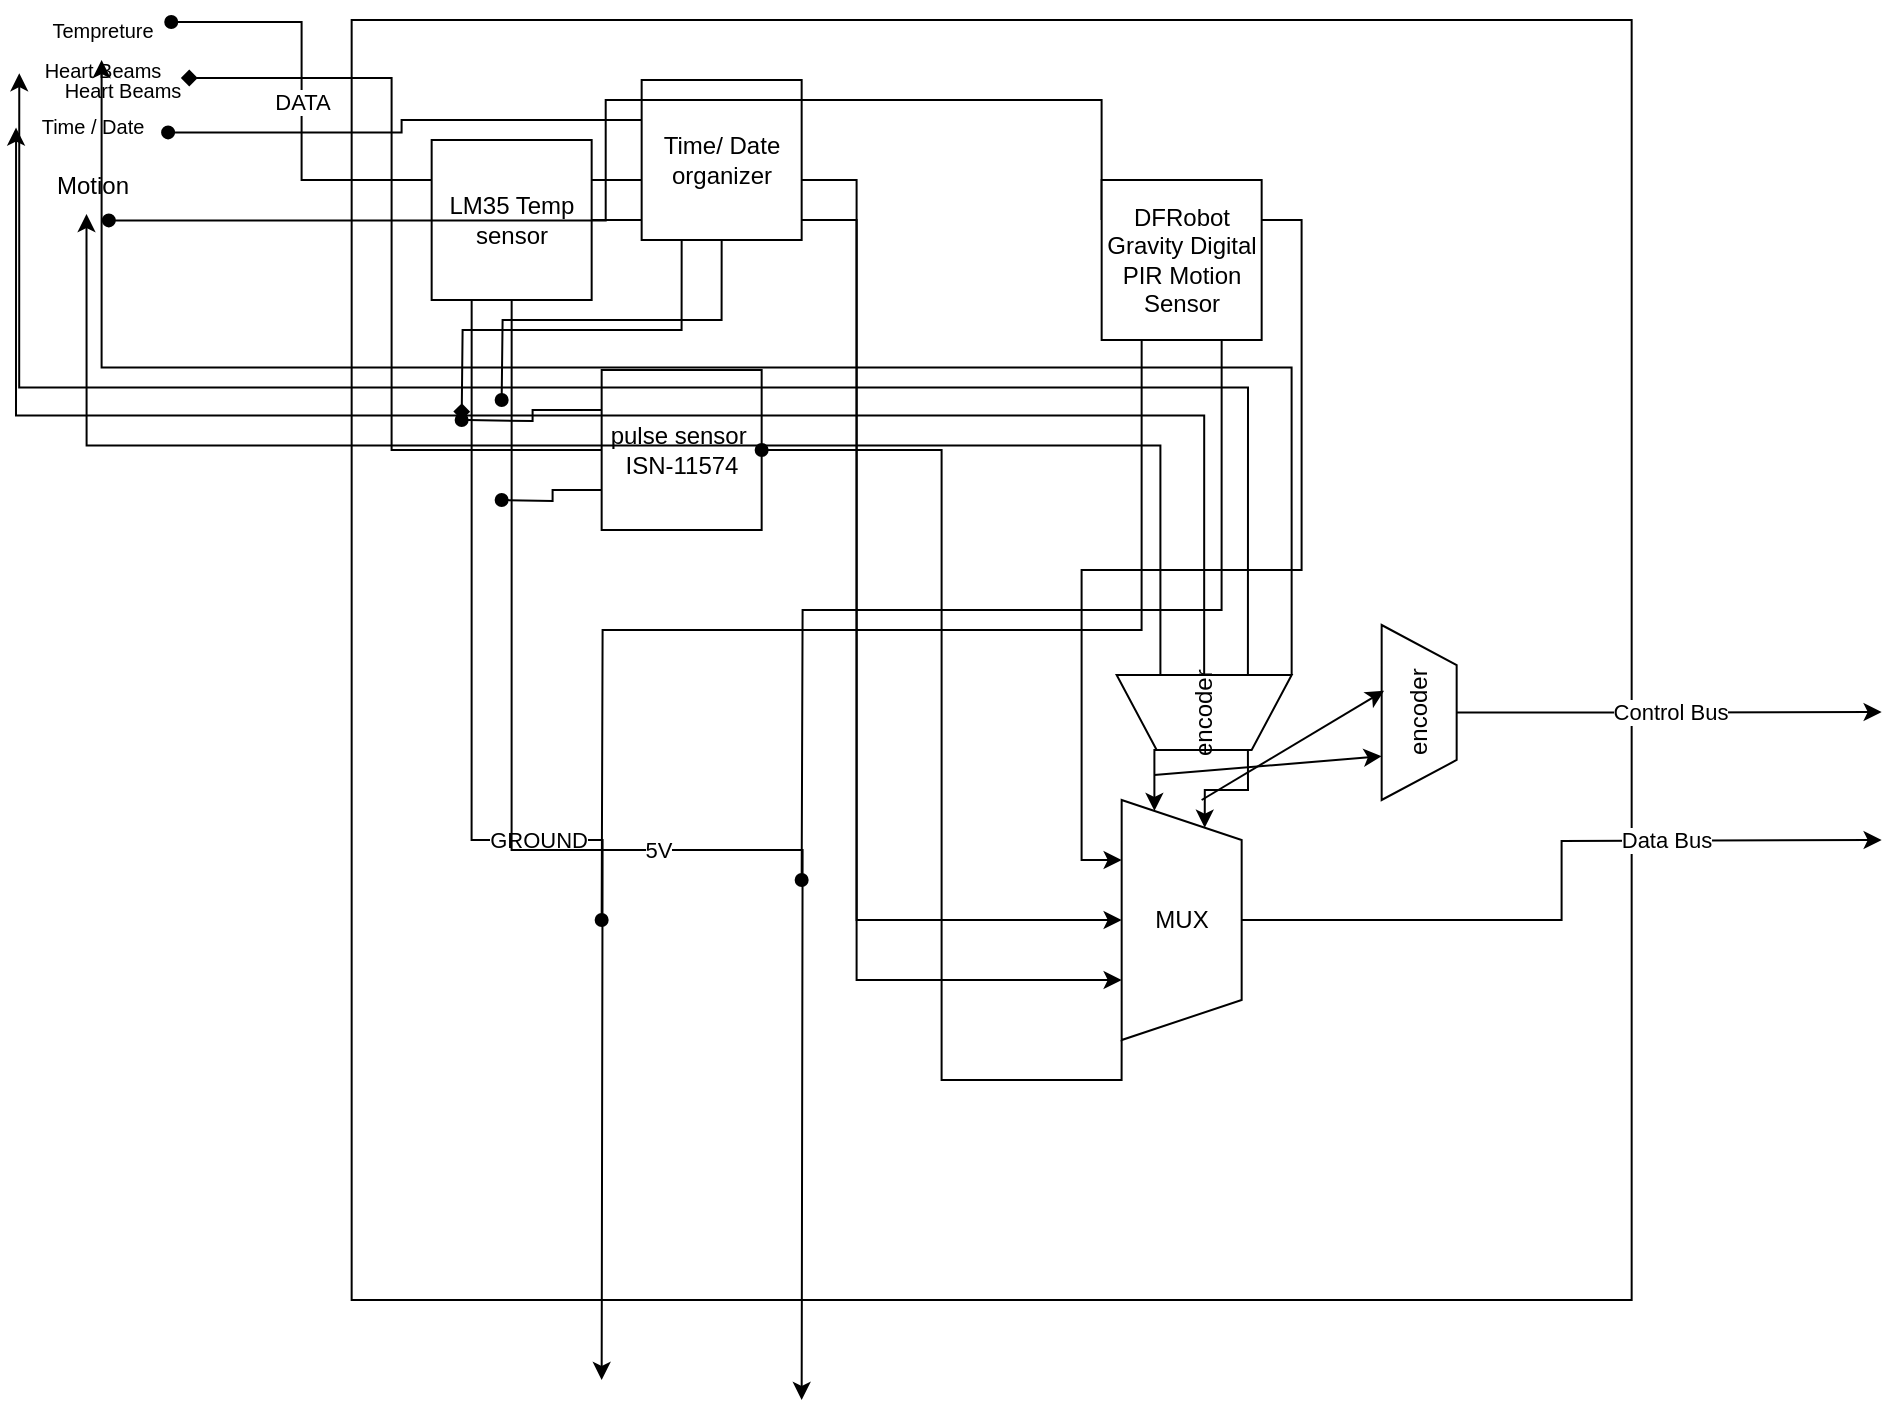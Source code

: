<mxfile version="21.3.7" type="device">
  <diagram name="Page-1" id="ZuQKPr9O9UhoZUAeEgMI">
    <mxGraphModel dx="1225" dy="675" grid="1" gridSize="10" guides="1" tooltips="1" connect="1" arrows="1" fold="1" page="1" pageScale="1" pageWidth="850" pageHeight="1100" math="0" shadow="0">
      <root>
        <mxCell id="0" />
        <mxCell id="1" parent="0" />
        <mxCell id="5m3_u7IBbrflvLrdAWPQ-4" value="" style="whiteSpace=wrap;html=1;aspect=fixed;" vertex="1" parent="1">
          <mxGeometry x="167.83" y="330" width="640" height="640" as="geometry" />
        </mxCell>
        <mxCell id="5m3_u7IBbrflvLrdAWPQ-5" value="&lt;font style=&quot;font-size: 10px;&quot;&gt;Tempreture&lt;/font&gt;" style="text;html=1;align=center;verticalAlign=middle;resizable=0;points=[];autosize=1;strokeColor=none;fillColor=none;" vertex="1" parent="1">
          <mxGeometry x="7.83" y="320" width="70" height="30" as="geometry" />
        </mxCell>
        <mxCell id="5m3_u7IBbrflvLrdAWPQ-6" value="&lt;font style=&quot;font-size: 10px;&quot;&gt;Heart Beams&lt;/font&gt;" style="text;html=1;align=center;verticalAlign=middle;resizable=0;points=[];autosize=1;strokeColor=none;fillColor=none;" vertex="1" parent="1">
          <mxGeometry x="2.83" y="340" width="80" height="30" as="geometry" />
        </mxCell>
        <mxCell id="5m3_u7IBbrflvLrdAWPQ-7" value="&lt;font style=&quot;font-size: 10px;&quot;&gt;Time / Date&lt;/font&gt;" style="text;html=1;align=center;verticalAlign=middle;resizable=0;points=[];autosize=1;strokeColor=none;fillColor=none;" vertex="1" parent="1">
          <mxGeometry x="2.83" y="368" width="70" height="30" as="geometry" />
        </mxCell>
        <mxCell id="5m3_u7IBbrflvLrdAWPQ-9" value="Motion" style="text;html=1;align=center;verticalAlign=middle;resizable=0;points=[];autosize=1;strokeColor=none;fillColor=none;" vertex="1" parent="1">
          <mxGeometry x="7.83" y="398" width="60" height="30" as="geometry" />
        </mxCell>
        <mxCell id="5m3_u7IBbrflvLrdAWPQ-12" value="DATA" style="edgeStyle=orthogonalEdgeStyle;rounded=0;orthogonalLoop=1;jettySize=auto;html=1;exitX=0;exitY=0.25;exitDx=0;exitDy=0;entryX=0.997;entryY=0.367;entryDx=0;entryDy=0;entryPerimeter=0;endArrow=oval;endFill=1;" edge="1" parent="1" source="5m3_u7IBbrflvLrdAWPQ-10" target="5m3_u7IBbrflvLrdAWPQ-5">
          <mxGeometry relative="1" as="geometry" />
        </mxCell>
        <mxCell id="5m3_u7IBbrflvLrdAWPQ-14" value="GROUND" style="edgeStyle=orthogonalEdgeStyle;rounded=0;orthogonalLoop=1;jettySize=auto;html=1;exitX=0.25;exitY=1;exitDx=0;exitDy=0;" edge="1" parent="1" source="5m3_u7IBbrflvLrdAWPQ-10">
          <mxGeometry relative="1" as="geometry">
            <mxPoint x="292.83" y="1010" as="targetPoint" />
          </mxGeometry>
        </mxCell>
        <mxCell id="5m3_u7IBbrflvLrdAWPQ-15" value="5V" style="edgeStyle=orthogonalEdgeStyle;rounded=0;orthogonalLoop=1;jettySize=auto;html=1;exitX=0.5;exitY=1;exitDx=0;exitDy=0;" edge="1" parent="1" source="5m3_u7IBbrflvLrdAWPQ-10">
          <mxGeometry relative="1" as="geometry">
            <mxPoint x="392.83" y="1020" as="targetPoint" />
          </mxGeometry>
        </mxCell>
        <mxCell id="5m3_u7IBbrflvLrdAWPQ-37" style="edgeStyle=orthogonalEdgeStyle;rounded=0;orthogonalLoop=1;jettySize=auto;html=1;exitX=1;exitY=0.5;exitDx=0;exitDy=0;entryX=0.75;entryY=1;entryDx=0;entryDy=0;" edge="1" parent="1" source="5m3_u7IBbrflvLrdAWPQ-10" target="5m3_u7IBbrflvLrdAWPQ-30">
          <mxGeometry relative="1" as="geometry" />
        </mxCell>
        <mxCell id="5m3_u7IBbrflvLrdAWPQ-40" style="edgeStyle=orthogonalEdgeStyle;rounded=0;orthogonalLoop=1;jettySize=auto;html=1;exitX=1;exitY=0.25;exitDx=0;exitDy=0;entryX=0.5;entryY=1;entryDx=0;entryDy=0;" edge="1" parent="1" source="5m3_u7IBbrflvLrdAWPQ-10" target="5m3_u7IBbrflvLrdAWPQ-30">
          <mxGeometry relative="1" as="geometry" />
        </mxCell>
        <mxCell id="5m3_u7IBbrflvLrdAWPQ-10" value="LM35 Temp sensor" style="whiteSpace=wrap;html=1;aspect=fixed;" vertex="1" parent="1">
          <mxGeometry x="207.83" y="390" width="80" height="80" as="geometry" />
        </mxCell>
        <mxCell id="5m3_u7IBbrflvLrdAWPQ-17" style="edgeStyle=orthogonalEdgeStyle;rounded=0;orthogonalLoop=1;jettySize=auto;html=1;exitX=0;exitY=0.75;exitDx=0;exitDy=0;endArrow=oval;endFill=1;" edge="1" parent="1" source="5m3_u7IBbrflvLrdAWPQ-16">
          <mxGeometry relative="1" as="geometry">
            <mxPoint x="242.83" y="570" as="targetPoint" />
          </mxGeometry>
        </mxCell>
        <mxCell id="5m3_u7IBbrflvLrdAWPQ-18" style="edgeStyle=orthogonalEdgeStyle;rounded=0;orthogonalLoop=1;jettySize=auto;html=1;exitX=0;exitY=0.25;exitDx=0;exitDy=0;endArrow=oval;endFill=1;" edge="1" parent="1" source="5m3_u7IBbrflvLrdAWPQ-16">
          <mxGeometry relative="1" as="geometry">
            <mxPoint x="222.83" y="530" as="targetPoint" />
          </mxGeometry>
        </mxCell>
        <mxCell id="5m3_u7IBbrflvLrdAWPQ-19" style="edgeStyle=orthogonalEdgeStyle;rounded=0;orthogonalLoop=1;jettySize=auto;html=1;exitX=0;exitY=0.5;exitDx=0;exitDy=0;entryX=0.995;entryY=0.633;entryDx=0;entryDy=0;entryPerimeter=0;endArrow=diamond;endFill=1;" edge="1" parent="1" source="5m3_u7IBbrflvLrdAWPQ-16" target="5m3_u7IBbrflvLrdAWPQ-6">
          <mxGeometry relative="1" as="geometry" />
        </mxCell>
        <mxCell id="5m3_u7IBbrflvLrdAWPQ-16" value="pulse sensor&amp;nbsp;&lt;br&gt;ISN-11574" style="whiteSpace=wrap;html=1;aspect=fixed;" vertex="1" parent="1">
          <mxGeometry x="292.83" y="505" width="80" height="80" as="geometry" />
        </mxCell>
        <mxCell id="5m3_u7IBbrflvLrdAWPQ-21" style="edgeStyle=orthogonalEdgeStyle;rounded=0;orthogonalLoop=1;jettySize=auto;html=1;exitX=0.25;exitY=1;exitDx=0;exitDy=0;endArrow=diamond;endFill=1;" edge="1" parent="1" source="5m3_u7IBbrflvLrdAWPQ-20">
          <mxGeometry relative="1" as="geometry">
            <mxPoint x="222.83" y="530" as="targetPoint" />
          </mxGeometry>
        </mxCell>
        <mxCell id="5m3_u7IBbrflvLrdAWPQ-23" style="edgeStyle=orthogonalEdgeStyle;rounded=0;orthogonalLoop=1;jettySize=auto;html=1;exitX=0.5;exitY=1;exitDx=0;exitDy=0;endArrow=oval;endFill=1;" edge="1" parent="1" source="5m3_u7IBbrflvLrdAWPQ-20">
          <mxGeometry relative="1" as="geometry">
            <mxPoint x="242.83" y="520" as="targetPoint" />
          </mxGeometry>
        </mxCell>
        <mxCell id="5m3_u7IBbrflvLrdAWPQ-24" style="edgeStyle=orthogonalEdgeStyle;rounded=0;orthogonalLoop=1;jettySize=auto;html=1;exitX=0;exitY=0.25;exitDx=0;exitDy=0;entryX=1.046;entryY=0.607;entryDx=0;entryDy=0;entryPerimeter=0;endArrow=oval;endFill=1;" edge="1" parent="1" source="5m3_u7IBbrflvLrdAWPQ-20" target="5m3_u7IBbrflvLrdAWPQ-7">
          <mxGeometry relative="1" as="geometry" />
        </mxCell>
        <mxCell id="5m3_u7IBbrflvLrdAWPQ-20" value="Time/ Date organizer" style="whiteSpace=wrap;html=1;aspect=fixed;" vertex="1" parent="1">
          <mxGeometry x="312.83" y="360" width="80" height="80" as="geometry" />
        </mxCell>
        <mxCell id="5m3_u7IBbrflvLrdAWPQ-26" style="edgeStyle=orthogonalEdgeStyle;rounded=0;orthogonalLoop=1;jettySize=auto;html=1;exitX=0;exitY=0.25;exitDx=0;exitDy=0;entryX=0.643;entryY=1.073;entryDx=0;entryDy=0;entryPerimeter=0;endArrow=oval;endFill=1;" edge="1" parent="1" source="5m3_u7IBbrflvLrdAWPQ-25" target="5m3_u7IBbrflvLrdAWPQ-9">
          <mxGeometry relative="1" as="geometry">
            <Array as="points">
              <mxPoint x="542.83" y="370" />
              <mxPoint x="294.83" y="370" />
              <mxPoint x="294.83" y="430" />
            </Array>
          </mxGeometry>
        </mxCell>
        <mxCell id="5m3_u7IBbrflvLrdAWPQ-27" style="edgeStyle=orthogonalEdgeStyle;rounded=0;orthogonalLoop=1;jettySize=auto;html=1;exitX=0.25;exitY=1;exitDx=0;exitDy=0;endArrow=oval;endFill=1;" edge="1" parent="1" source="5m3_u7IBbrflvLrdAWPQ-25">
          <mxGeometry relative="1" as="geometry">
            <mxPoint x="292.83" y="780" as="targetPoint" />
          </mxGeometry>
        </mxCell>
        <mxCell id="5m3_u7IBbrflvLrdAWPQ-28" style="edgeStyle=orthogonalEdgeStyle;rounded=0;orthogonalLoop=1;jettySize=auto;html=1;exitX=0.75;exitY=1;exitDx=0;exitDy=0;endArrow=oval;endFill=1;" edge="1" parent="1" source="5m3_u7IBbrflvLrdAWPQ-25">
          <mxGeometry relative="1" as="geometry">
            <mxPoint x="392.83" y="760" as="targetPoint" />
          </mxGeometry>
        </mxCell>
        <mxCell id="5m3_u7IBbrflvLrdAWPQ-39" style="edgeStyle=orthogonalEdgeStyle;rounded=0;orthogonalLoop=1;jettySize=auto;html=1;exitX=1;exitY=0.25;exitDx=0;exitDy=0;entryX=0.25;entryY=1;entryDx=0;entryDy=0;" edge="1" parent="1" source="5m3_u7IBbrflvLrdAWPQ-25" target="5m3_u7IBbrflvLrdAWPQ-30">
          <mxGeometry relative="1" as="geometry" />
        </mxCell>
        <mxCell id="5m3_u7IBbrflvLrdAWPQ-25" value="DFRobot Gravity Digital PIR Motion Sensor" style="whiteSpace=wrap;html=1;aspect=fixed;" vertex="1" parent="1">
          <mxGeometry x="542.83" y="410" width="80" height="80" as="geometry" />
        </mxCell>
        <mxCell id="5m3_u7IBbrflvLrdAWPQ-33" style="edgeStyle=orthogonalEdgeStyle;rounded=0;orthogonalLoop=1;jettySize=auto;html=1;exitX=0.25;exitY=0;exitDx=0;exitDy=0;entryX=0;entryY=0.25;entryDx=0;entryDy=0;" edge="1" parent="1" source="5m3_u7IBbrflvLrdAWPQ-29" target="5m3_u7IBbrflvLrdAWPQ-30">
          <mxGeometry relative="1" as="geometry" />
        </mxCell>
        <mxCell id="5m3_u7IBbrflvLrdAWPQ-45" style="edgeStyle=orthogonalEdgeStyle;rounded=0;orthogonalLoop=1;jettySize=auto;html=1;exitX=0.75;exitY=1;exitDx=0;exitDy=0;entryX=0.457;entryY=0.967;entryDx=0;entryDy=0;entryPerimeter=0;" edge="1" parent="1" source="5m3_u7IBbrflvLrdAWPQ-29" target="5m3_u7IBbrflvLrdAWPQ-9">
          <mxGeometry relative="1" as="geometry" />
        </mxCell>
        <mxCell id="5m3_u7IBbrflvLrdAWPQ-46" style="edgeStyle=orthogonalEdgeStyle;rounded=0;orthogonalLoop=1;jettySize=auto;html=1;exitX=0.5;exitY=1;exitDx=0;exitDy=0;entryX=-0.04;entryY=0.527;entryDx=0;entryDy=0;entryPerimeter=0;" edge="1" parent="1" source="5m3_u7IBbrflvLrdAWPQ-29" target="5m3_u7IBbrflvLrdAWPQ-7">
          <mxGeometry relative="1" as="geometry" />
        </mxCell>
        <mxCell id="5m3_u7IBbrflvLrdAWPQ-47" style="edgeStyle=orthogonalEdgeStyle;rounded=0;orthogonalLoop=1;jettySize=auto;html=1;exitX=0.25;exitY=1;exitDx=0;exitDy=0;entryX=-0.015;entryY=0.553;entryDx=0;entryDy=0;entryPerimeter=0;" edge="1" parent="1" source="5m3_u7IBbrflvLrdAWPQ-29" target="5m3_u7IBbrflvLrdAWPQ-6">
          <mxGeometry relative="1" as="geometry" />
        </mxCell>
        <mxCell id="5m3_u7IBbrflvLrdAWPQ-48" style="edgeStyle=orthogonalEdgeStyle;rounded=0;orthogonalLoop=1;jettySize=auto;html=1;exitX=0;exitY=1;exitDx=0;exitDy=0;" edge="1" parent="1" source="5m3_u7IBbrflvLrdAWPQ-29" target="5m3_u7IBbrflvLrdAWPQ-5">
          <mxGeometry relative="1" as="geometry" />
        </mxCell>
        <mxCell id="5m3_u7IBbrflvLrdAWPQ-51" style="edgeStyle=orthogonalEdgeStyle;rounded=0;orthogonalLoop=1;jettySize=auto;html=1;exitX=0.75;exitY=0;exitDx=0;exitDy=0;entryX=0;entryY=0.75;entryDx=0;entryDy=0;" edge="1" parent="1" source="5m3_u7IBbrflvLrdAWPQ-29" target="5m3_u7IBbrflvLrdAWPQ-30">
          <mxGeometry relative="1" as="geometry" />
        </mxCell>
        <mxCell id="5m3_u7IBbrflvLrdAWPQ-29" value="encoder" style="shape=trapezoid;perimeter=trapezoidPerimeter;whiteSpace=wrap;html=1;fixedSize=1;rotation=-90;direction=north;" vertex="1" parent="1">
          <mxGeometry x="575.33" y="632.5" width="37.5" height="87.5" as="geometry" />
        </mxCell>
        <mxCell id="5m3_u7IBbrflvLrdAWPQ-41" style="edgeStyle=orthogonalEdgeStyle;rounded=0;orthogonalLoop=1;jettySize=auto;html=1;exitX=1;exitY=1;exitDx=0;exitDy=0;entryX=1;entryY=0.5;entryDx=0;entryDy=0;endArrow=oval;endFill=1;" edge="1" parent="1" source="5m3_u7IBbrflvLrdAWPQ-30" target="5m3_u7IBbrflvLrdAWPQ-16">
          <mxGeometry relative="1" as="geometry" />
        </mxCell>
        <mxCell id="5m3_u7IBbrflvLrdAWPQ-50" style="edgeStyle=orthogonalEdgeStyle;rounded=0;orthogonalLoop=1;jettySize=auto;html=1;exitX=0.5;exitY=0;exitDx=0;exitDy=0;" edge="1" parent="1" source="5m3_u7IBbrflvLrdAWPQ-30">
          <mxGeometry relative="1" as="geometry">
            <mxPoint x="932.83" y="740" as="targetPoint" />
          </mxGeometry>
        </mxCell>
        <mxCell id="5m3_u7IBbrflvLrdAWPQ-58" value="Data Bus" style="edgeLabel;html=1;align=center;verticalAlign=middle;resizable=0;points=[];" vertex="1" connectable="0" parent="5m3_u7IBbrflvLrdAWPQ-50">
          <mxGeometry x="0.395" y="1" relative="1" as="geometry">
            <mxPoint as="offset" />
          </mxGeometry>
        </mxCell>
        <mxCell id="5m3_u7IBbrflvLrdAWPQ-30" value="MUX" style="shape=trapezoid;perimeter=trapezoidPerimeter;whiteSpace=wrap;html=1;fixedSize=1;direction=south;" vertex="1" parent="1">
          <mxGeometry x="552.83" y="720" width="60" height="120" as="geometry" />
        </mxCell>
        <mxCell id="5m3_u7IBbrflvLrdAWPQ-36" value="&lt;font style=&quot;font-size: 10px;&quot;&gt;Heart Beams&lt;/font&gt;" style="text;html=1;align=center;verticalAlign=middle;resizable=0;points=[];autosize=1;strokeColor=none;fillColor=none;" vertex="1" parent="1">
          <mxGeometry x="12.83" y="350" width="80" height="30" as="geometry" />
        </mxCell>
        <mxCell id="5m3_u7IBbrflvLrdAWPQ-57" value="Control Bus" style="edgeStyle=orthogonalEdgeStyle;rounded=0;orthogonalLoop=1;jettySize=auto;html=1;exitX=0.5;exitY=0;exitDx=0;exitDy=0;" edge="1" parent="1" source="5m3_u7IBbrflvLrdAWPQ-54">
          <mxGeometry relative="1" as="geometry">
            <mxPoint x="932.83" y="676" as="targetPoint" />
          </mxGeometry>
        </mxCell>
        <mxCell id="5m3_u7IBbrflvLrdAWPQ-54" value="encoder" style="shape=trapezoid;perimeter=trapezoidPerimeter;whiteSpace=wrap;html=1;fixedSize=1;rotation=-90;direction=west;" vertex="1" parent="1">
          <mxGeometry x="657.83" y="657.5" width="87.5" height="37.5" as="geometry" />
        </mxCell>
        <mxCell id="5m3_u7IBbrflvLrdAWPQ-55" value="" style="endArrow=classic;html=1;rounded=0;entryX=0.75;entryY=1;entryDx=0;entryDy=0;" edge="1" parent="1" target="5m3_u7IBbrflvLrdAWPQ-54">
          <mxGeometry width="50" height="50" relative="1" as="geometry">
            <mxPoint x="569.08" y="707.5" as="sourcePoint" />
            <mxPoint x="619.08" y="657.5" as="targetPoint" />
          </mxGeometry>
        </mxCell>
        <mxCell id="5m3_u7IBbrflvLrdAWPQ-56" value="" style="endArrow=classic;html=1;rounded=0;entryX=0.376;entryY=0.968;entryDx=0;entryDy=0;entryPerimeter=0;" edge="1" parent="1" target="5m3_u7IBbrflvLrdAWPQ-54">
          <mxGeometry width="50" height="50" relative="1" as="geometry">
            <mxPoint x="592.83" y="720" as="sourcePoint" />
            <mxPoint x="692.83" y="708" as="targetPoint" />
          </mxGeometry>
        </mxCell>
      </root>
    </mxGraphModel>
  </diagram>
</mxfile>
